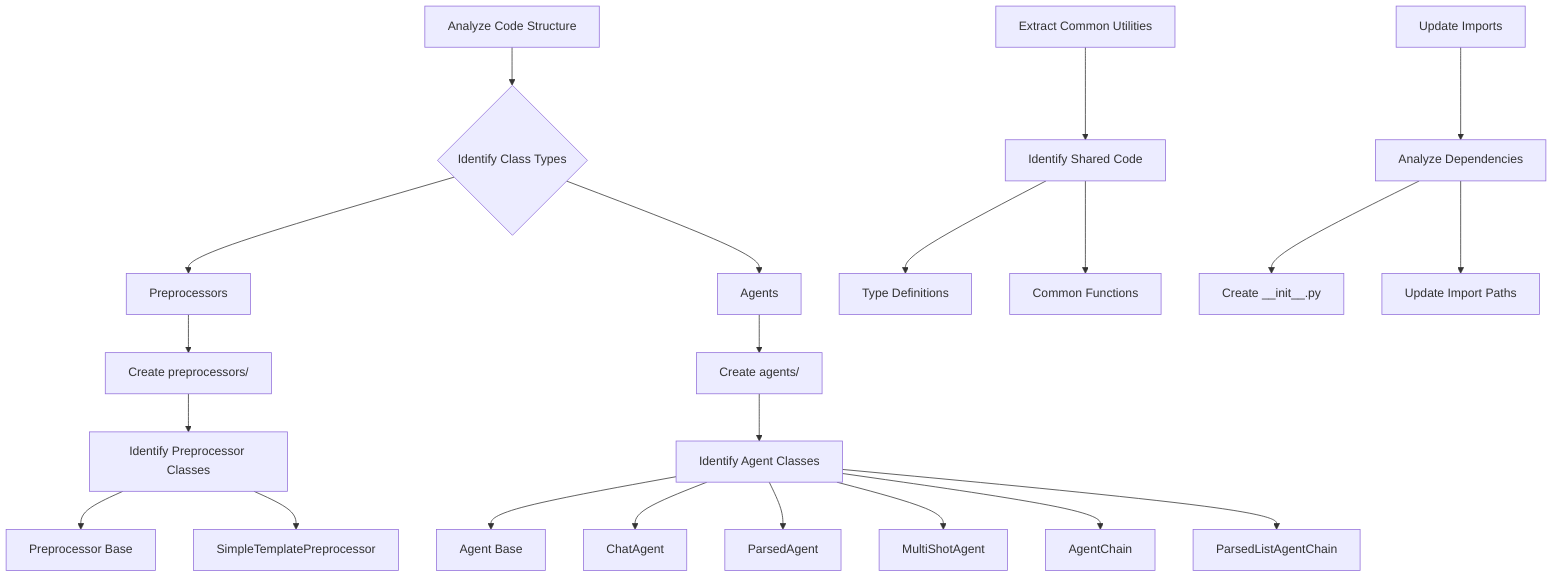 flowchart TD
    A[Analyze Code Structure] --> B{Identify Class Types}
    B --> C[Preprocessors]
    B --> D[Agents]
    
    C --> E[Create preprocessors/]
    D --> F[Create agents/]
    
    E --> G[Identify Preprocessor Classes]
    G --> H[Preprocessor Base]
    G --> I[SimpleTemplatePreprocessor]
    
    F --> J[Identify Agent Classes]
    J --> K[Agent Base]
    J --> L[ChatAgent]
    J --> M[ParsedAgent]
    J --> N[MultiShotAgent]
    J --> O[AgentChain]
    J --> P[ParsedListAgentChain]
    
    Q[Extract Common Utilities] --> R[Identify Shared Code]
    R --> S[Type Definitions]
    R --> T[Common Functions]
    
    U[Update Imports] --> V[Analyze Dependencies]
    V --> W[Create __init__.py]
    V --> X[Update Import Paths]